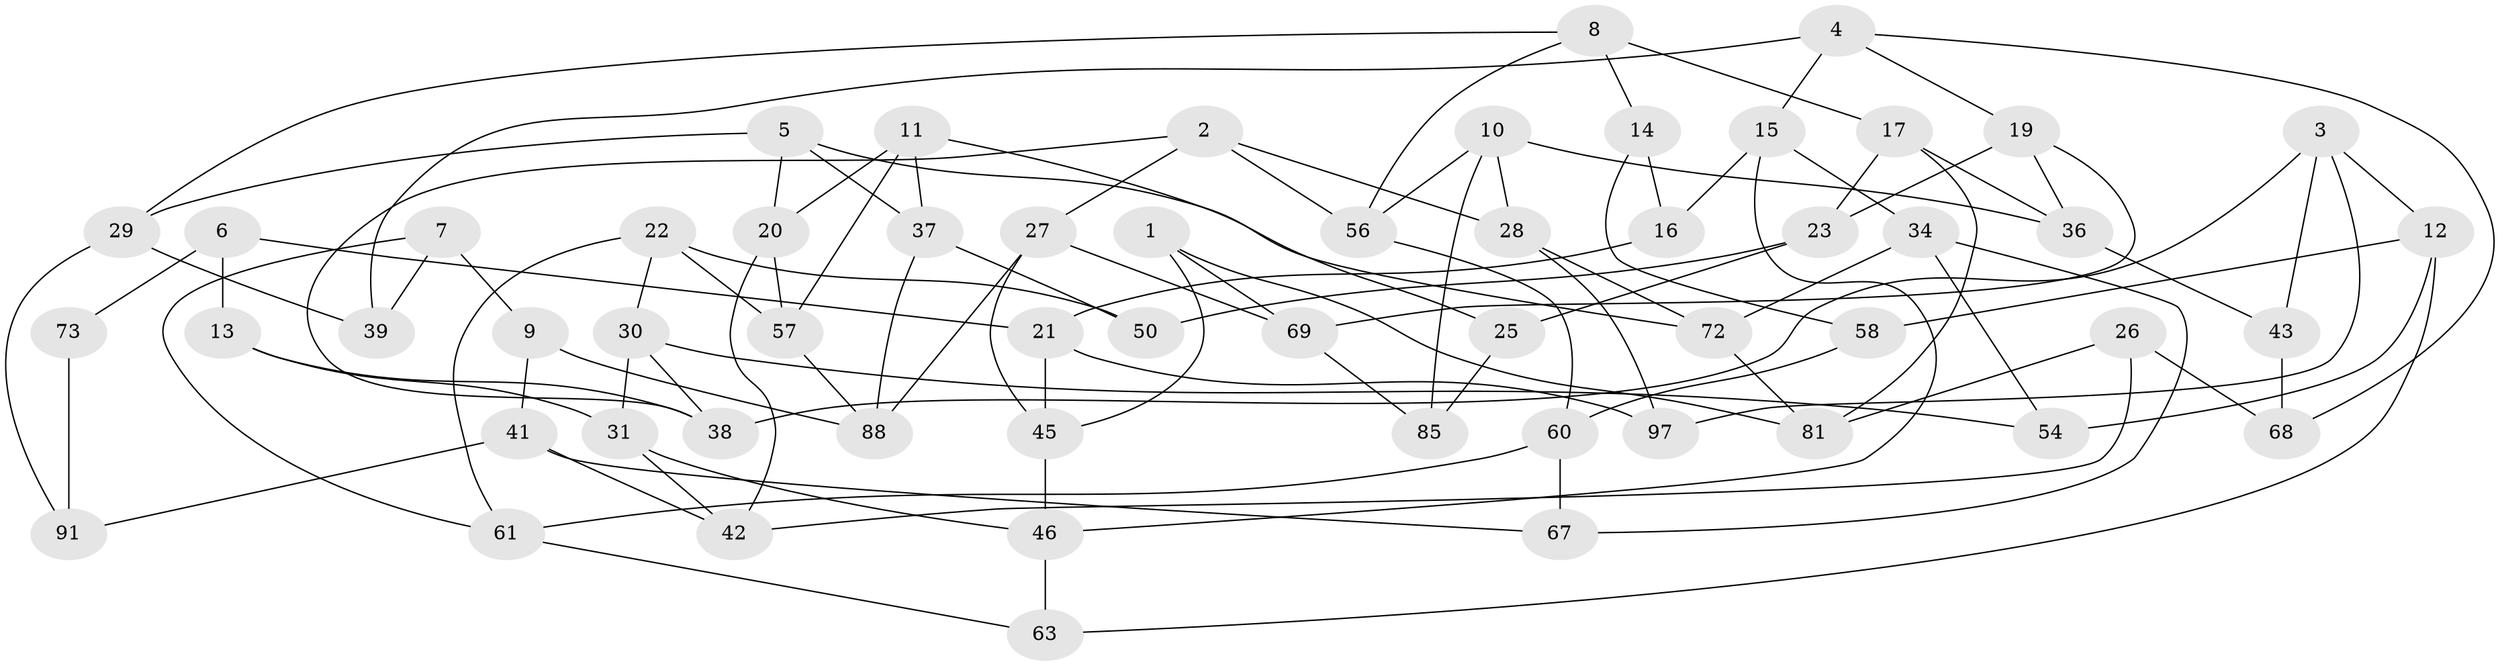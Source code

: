 // original degree distribution, {3: 1.0}
// Generated by graph-tools (version 1.1) at 2025/11/02/21/25 10:11:15]
// undirected, 57 vertices, 103 edges
graph export_dot {
graph [start="1"]
  node [color=gray90,style=filled];
  1;
  2 [super="+89"];
  3 [super="+62"];
  4 [super="+84"];
  5 [super="+96"];
  6 [super="+44"];
  7 [super="+55"];
  8 [super="+35"];
  9;
  10 [super="+53"];
  11 [super="+18"];
  12 [super="+86"];
  13;
  14 [super="+33"];
  15 [super="+77"];
  16 [super="+80"];
  17 [super="+71"];
  19 [super="+64"];
  20 [super="+95"];
  21 [super="+24"];
  22 [super="+49"];
  23 [super="+32"];
  25 [super="+40"];
  26;
  27 [super="+70"];
  28 [super="+94"];
  29 [super="+51"];
  30 [super="+76"];
  31 [super="+48"];
  34 [super="+59"];
  36 [super="+47"];
  37 [super="+98"];
  38 [super="+79"];
  39 [super="+65"];
  41 [super="+87"];
  42 [super="+52"];
  43;
  45 [super="+83"];
  46 [super="+66"];
  50;
  54;
  56 [super="+100"];
  57 [super="+82"];
  58;
  60 [super="+74"];
  61 [super="+75"];
  63;
  67;
  68;
  69 [super="+78"];
  72 [super="+92"];
  73;
  81 [super="+99"];
  85 [super="+90"];
  88 [super="+93"];
  91;
  97;
  1 -- 81;
  1 -- 45;
  1 -- 69;
  2 -- 27;
  2 -- 56;
  2 -- 28;
  2 -- 38;
  3 -- 97;
  3 -- 43;
  3 -- 12;
  3 -- 38;
  4 -- 15;
  4 -- 19;
  4 -- 39;
  4 -- 68;
  5 -- 37;
  5 -- 20;
  5 -- 72;
  5 -- 29;
  6 -- 13;
  6 -- 73 [weight=2];
  6 -- 21;
  7 -- 39 [weight=2];
  7 -- 9;
  7 -- 61;
  8 -- 17;
  8 -- 29;
  8 -- 56;
  8 -- 14;
  9 -- 41;
  9 -- 88;
  10 -- 85;
  10 -- 36;
  10 -- 56;
  10 -- 28;
  11 -- 25;
  11 -- 37;
  11 -- 57;
  11 -- 20;
  12 -- 63;
  12 -- 58;
  12 -- 54;
  13 -- 38;
  13 -- 31;
  14 -- 16 [weight=2];
  14 -- 58;
  15 -- 34;
  15 -- 16;
  15 -- 46;
  16 -- 21;
  17 -- 23;
  17 -- 36;
  17 -- 81;
  19 -- 23;
  19 -- 36;
  19 -- 69;
  20 -- 57;
  20 -- 42;
  21 -- 45;
  21 -- 97;
  22 -- 61;
  22 -- 50;
  22 -- 57;
  22 -- 30;
  23 -- 50;
  23 -- 25;
  25 -- 85 [weight=2];
  26 -- 68;
  26 -- 42;
  26 -- 81;
  27 -- 69;
  27 -- 88;
  27 -- 45;
  28 -- 97;
  28 -- 72;
  29 -- 91;
  29 -- 39;
  30 -- 54;
  30 -- 38;
  30 -- 31;
  31 -- 42;
  31 -- 46;
  34 -- 67;
  34 -- 54;
  34 -- 72;
  36 -- 43;
  37 -- 50;
  37 -- 88;
  41 -- 91;
  41 -- 67;
  41 -- 42;
  43 -- 68;
  45 -- 46;
  46 -- 63;
  56 -- 60;
  57 -- 88;
  58 -- 60;
  60 -- 61;
  60 -- 67;
  61 -- 63;
  69 -- 85;
  72 -- 81;
  73 -- 91;
}
